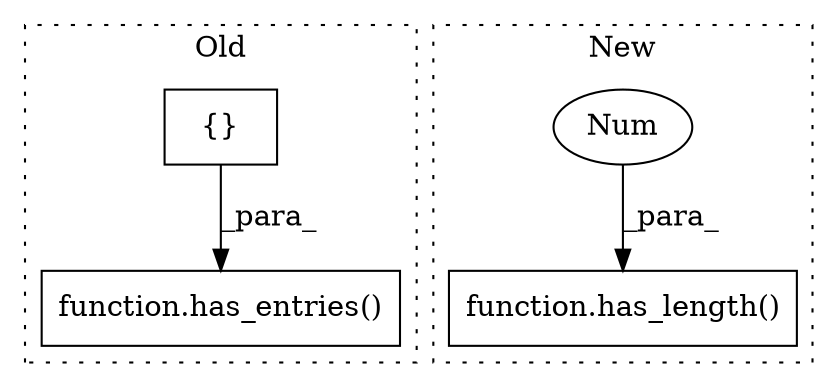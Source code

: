 digraph G {
subgraph cluster0 {
1 [label="{}" a="95" s="1118,1195" l="18,15" shape="box"];
4 [label="function.has_entries()" a="75" s="1106,1210" l="12,1" shape="box"];
label = "Old";
style="dotted";
}
subgraph cluster1 {
2 [label="function.has_length()" a="75" s="1102,1114" l="11,1" shape="box"];
3 [label="Num" a="76" s="1113" l="1" shape="ellipse"];
label = "New";
style="dotted";
}
1 -> 4 [label="_para_"];
3 -> 2 [label="_para_"];
}